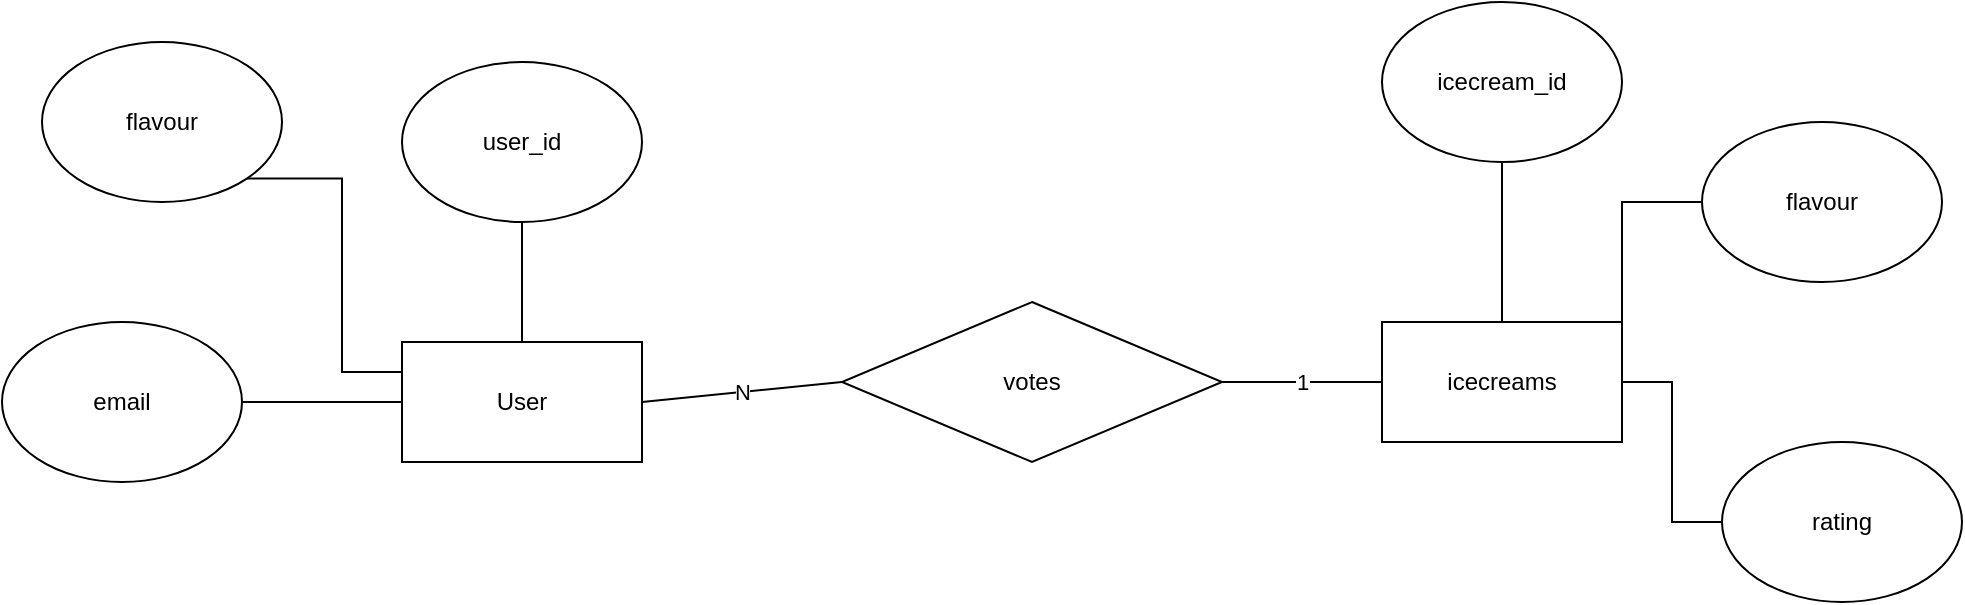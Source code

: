 <mxfile>
    <diagram id="fMCljZ-00V7Zb-hhHP1J" name="Page-1">
        <mxGraphModel dx="1138" dy="409" grid="1" gridSize="10" guides="1" tooltips="1" connect="1" arrows="1" fold="1" page="1" pageScale="1" pageWidth="827" pageHeight="1169" math="0" shadow="0">
            <root>
                <mxCell id="0"/>
                <mxCell id="1" parent="0"/>
                <mxCell id="9Ke1NxLbtCCt8Ny00CKA-14" value="1" style="edgeStyle=orthogonalEdgeStyle;rounded=0;orthogonalLoop=1;jettySize=auto;html=1;exitX=1;exitY=0.5;exitDx=0;exitDy=0;entryX=0;entryY=0.5;entryDx=0;entryDy=0;endArrow=none;endFill=0;" parent="1" source="9Ke1NxLbtCCt8Ny00CKA-1" target="9Ke1NxLbtCCt8Ny00CKA-3" edge="1">
                    <mxGeometry relative="1" as="geometry"/>
                </mxCell>
                <mxCell id="9Ke1NxLbtCCt8Ny00CKA-1" value="votes" style="rhombus;whiteSpace=wrap;html=1;" parent="1" vertex="1">
                    <mxGeometry x="710" y="460" width="190" height="80" as="geometry"/>
                </mxCell>
                <mxCell id="9Ke1NxLbtCCt8Ny00CKA-11" style="edgeStyle=orthogonalEdgeStyle;rounded=0;orthogonalLoop=1;jettySize=auto;html=1;endArrow=none;endFill=0;" parent="1" source="9Ke1NxLbtCCt8Ny00CKA-2" target="9Ke1NxLbtCCt8Ny00CKA-8" edge="1">
                    <mxGeometry relative="1" as="geometry"/>
                </mxCell>
                <mxCell id="9Ke1NxLbtCCt8Ny00CKA-2" value="User" style="rounded=0;whiteSpace=wrap;html=1;" parent="1" vertex="1">
                    <mxGeometry x="490" y="480" width="120" height="60" as="geometry"/>
                </mxCell>
                <mxCell id="9Ke1NxLbtCCt8Ny00CKA-3" value="icecreams" style="rounded=0;whiteSpace=wrap;html=1;" parent="1" vertex="1">
                    <mxGeometry x="980" y="470" width="120" height="60" as="geometry"/>
                </mxCell>
                <mxCell id="9Ke1NxLbtCCt8Ny00CKA-15" style="edgeStyle=orthogonalEdgeStyle;rounded=0;orthogonalLoop=1;jettySize=auto;html=1;exitX=0.5;exitY=1;exitDx=0;exitDy=0;entryX=0.5;entryY=0;entryDx=0;entryDy=0;endArrow=none;endFill=0;" parent="1" source="9Ke1NxLbtCCt8Ny00CKA-4" target="9Ke1NxLbtCCt8Ny00CKA-3" edge="1">
                    <mxGeometry relative="1" as="geometry"/>
                </mxCell>
                <mxCell id="9Ke1NxLbtCCt8Ny00CKA-4" value="icecream_id" style="ellipse;whiteSpace=wrap;html=1;" parent="1" vertex="1">
                    <mxGeometry x="980" y="310" width="120" height="80" as="geometry"/>
                </mxCell>
                <mxCell id="9Ke1NxLbtCCt8Ny00CKA-12" style="edgeStyle=orthogonalEdgeStyle;rounded=0;orthogonalLoop=1;jettySize=auto;html=1;entryX=0.5;entryY=0;entryDx=0;entryDy=0;endArrow=none;endFill=0;" parent="1" source="9Ke1NxLbtCCt8Ny00CKA-5" target="9Ke1NxLbtCCt8Ny00CKA-2" edge="1">
                    <mxGeometry relative="1" as="geometry"/>
                </mxCell>
                <mxCell id="9Ke1NxLbtCCt8Ny00CKA-5" value="user_id" style="ellipse;whiteSpace=wrap;html=1;" parent="1" vertex="1">
                    <mxGeometry x="490" y="340" width="120" height="80" as="geometry"/>
                </mxCell>
                <mxCell id="9Ke1NxLbtCCt8Ny00CKA-16" style="edgeStyle=orthogonalEdgeStyle;rounded=0;orthogonalLoop=1;jettySize=auto;html=1;exitX=0;exitY=0.5;exitDx=0;exitDy=0;entryX=1;entryY=0;entryDx=0;entryDy=0;endArrow=none;endFill=0;" parent="1" source="9Ke1NxLbtCCt8Ny00CKA-6" target="9Ke1NxLbtCCt8Ny00CKA-3" edge="1">
                    <mxGeometry relative="1" as="geometry"/>
                </mxCell>
                <mxCell id="9Ke1NxLbtCCt8Ny00CKA-6" value="flavour" style="ellipse;whiteSpace=wrap;html=1;" parent="1" vertex="1">
                    <mxGeometry x="1140" y="370" width="120" height="80" as="geometry"/>
                </mxCell>
                <mxCell id="9Ke1NxLbtCCt8Ny00CKA-17" style="edgeStyle=orthogonalEdgeStyle;rounded=0;orthogonalLoop=1;jettySize=auto;html=1;exitX=0;exitY=0.5;exitDx=0;exitDy=0;endArrow=none;endFill=0;" parent="1" source="9Ke1NxLbtCCt8Ny00CKA-7" target="9Ke1NxLbtCCt8Ny00CKA-3" edge="1">
                    <mxGeometry relative="1" as="geometry"/>
                </mxCell>
                <mxCell id="9Ke1NxLbtCCt8Ny00CKA-7" value="rating" style="ellipse;whiteSpace=wrap;html=1;" parent="1" vertex="1">
                    <mxGeometry x="1150" y="530" width="120" height="80" as="geometry"/>
                </mxCell>
                <mxCell id="9Ke1NxLbtCCt8Ny00CKA-8" value="email" style="ellipse;whiteSpace=wrap;html=1;" parent="1" vertex="1">
                    <mxGeometry x="290" y="470" width="120" height="80" as="geometry"/>
                </mxCell>
                <mxCell id="9Ke1NxLbtCCt8Ny00CKA-13" style="edgeStyle=orthogonalEdgeStyle;rounded=0;orthogonalLoop=1;jettySize=auto;html=1;exitX=1;exitY=1;exitDx=0;exitDy=0;entryX=0;entryY=0.25;entryDx=0;entryDy=0;endArrow=none;endFill=0;" parent="1" source="9Ke1NxLbtCCt8Ny00CKA-9" target="9Ke1NxLbtCCt8Ny00CKA-2" edge="1">
                    <mxGeometry relative="1" as="geometry"/>
                </mxCell>
                <mxCell id="9Ke1NxLbtCCt8Ny00CKA-9" value="flavour" style="ellipse;whiteSpace=wrap;html=1;" parent="1" vertex="1">
                    <mxGeometry x="310" y="330" width="120" height="80" as="geometry"/>
                </mxCell>
                <mxCell id="9Ke1NxLbtCCt8Ny00CKA-10" value="N" style="endArrow=none;html=1;rounded=0;exitX=1;exitY=0.5;exitDx=0;exitDy=0;entryX=0;entryY=0.5;entryDx=0;entryDy=0;" parent="1" source="9Ke1NxLbtCCt8Ny00CKA-2" target="9Ke1NxLbtCCt8Ny00CKA-1" edge="1">
                    <mxGeometry width="50" height="50" relative="1" as="geometry">
                        <mxPoint x="630" y="510" as="sourcePoint"/>
                        <mxPoint x="680" y="460" as="targetPoint"/>
                    </mxGeometry>
                </mxCell>
            </root>
        </mxGraphModel>
    </diagram>
</mxfile>